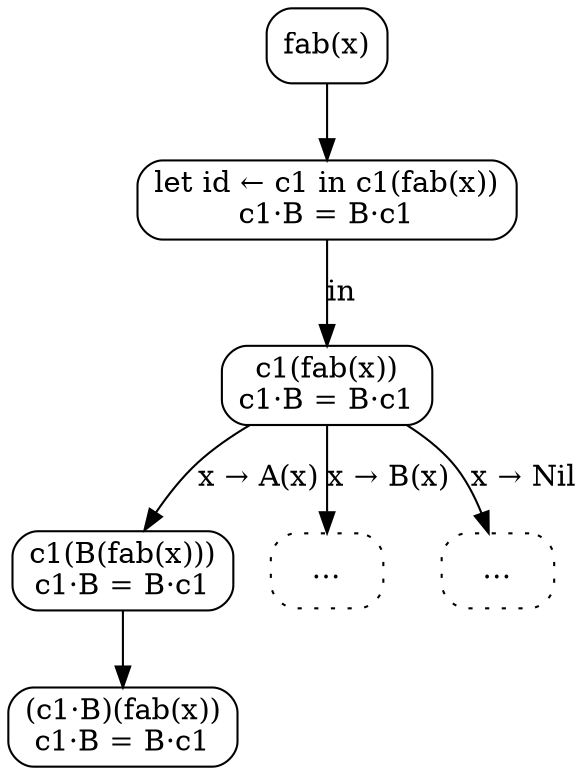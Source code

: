 digraph {
  node [shape=box, style=rounded];

  C0 [label="fab(x)"];
  L1 [label="let id ← c1 in c1(fab(x))\nc1·B = B·c1"]
  C0 -> L1;
  G1 [label="c1(fab(x))\nc1·B = B·c1"];
  L1 -> G1 [label="in"];
  C1 [label="c1(B(fab(x)))\nc1·B = B·c1"];
  G1 -> C1 [label="x → A(x)"];
  C2 [label="…", style="dotted,rounded"];
  G1 -> C2 [label="x → B(x)"];
  C3 [label="…", style="dotted,rounded"];
  G1 -> C3 [label="x → Nil"];
  C4 [label="(c1·B)(fab(x))\nc1·B = B·c1"];
  C1 -> C4;
}

